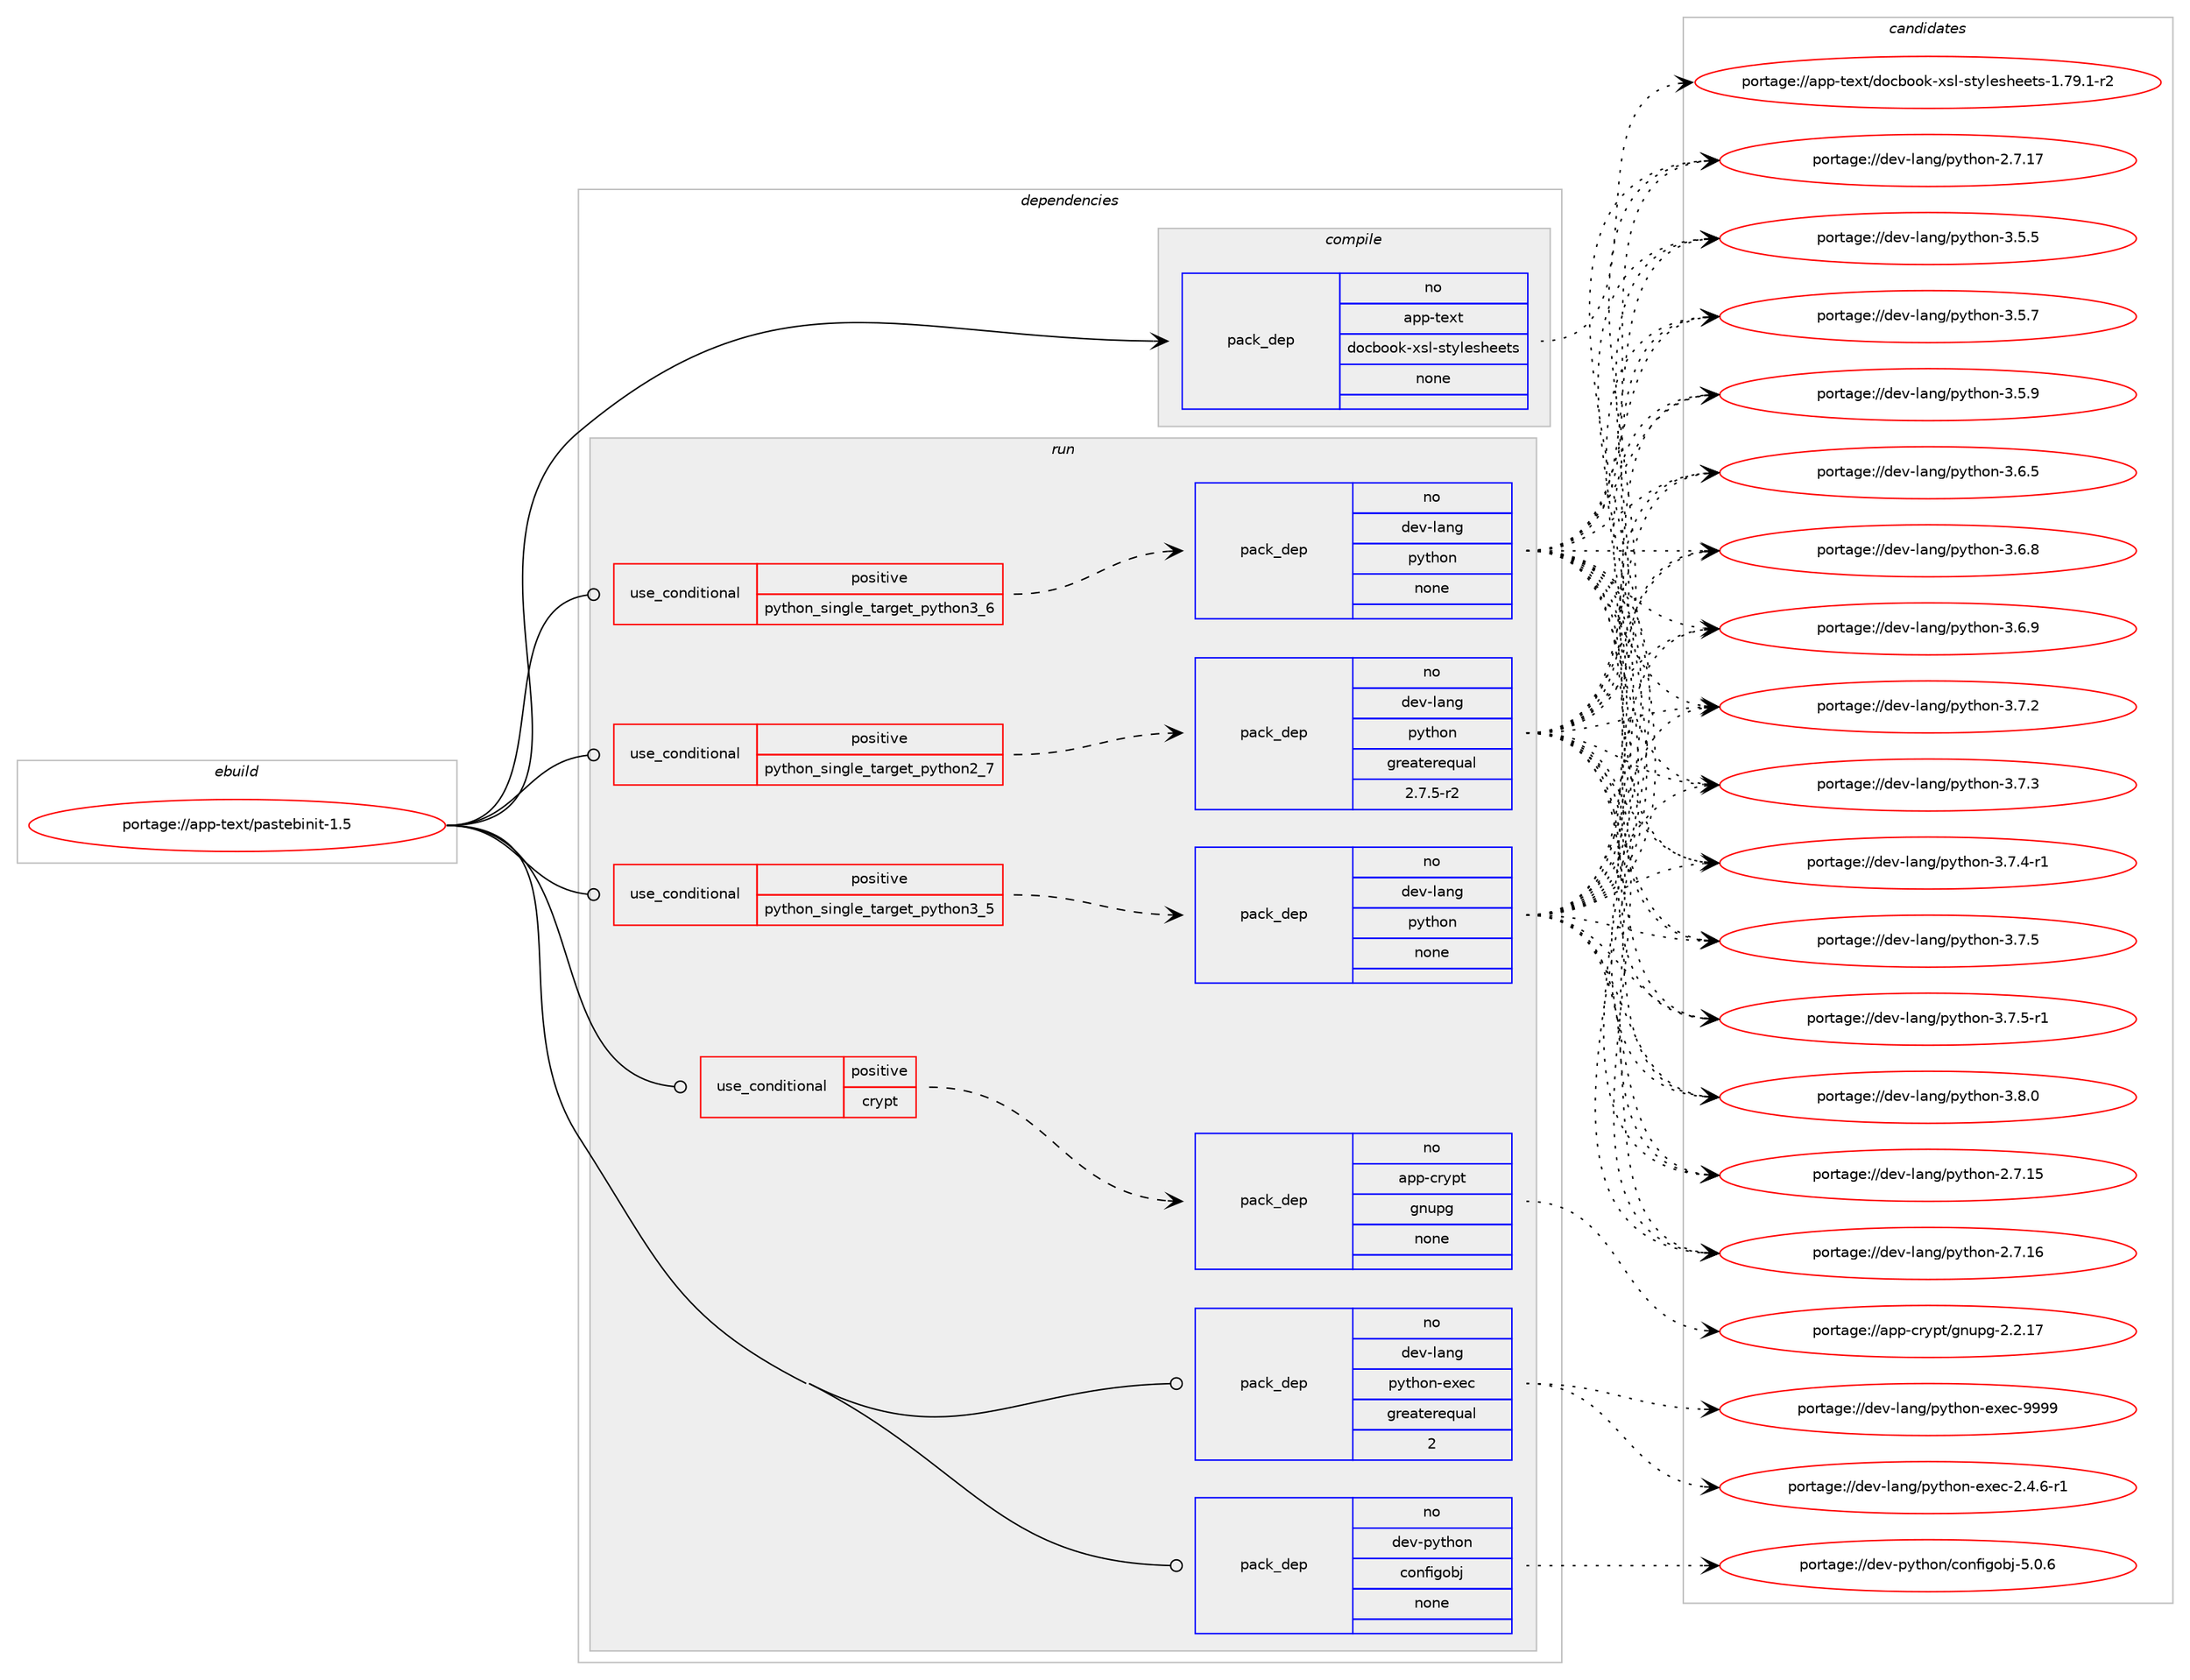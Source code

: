 digraph prolog {

# *************
# Graph options
# *************

newrank=true;
concentrate=true;
compound=true;
graph [rankdir=LR,fontname=Helvetica,fontsize=10,ranksep=1.5];#, ranksep=2.5, nodesep=0.2];
edge  [arrowhead=vee];
node  [fontname=Helvetica,fontsize=10];

# **********
# The ebuild
# **********

subgraph cluster_leftcol {
color=gray;
rank=same;
label=<<i>ebuild</i>>;
id [label="portage://app-text/pastebinit-1.5", color=red, width=4, href="../app-text/pastebinit-1.5.svg"];
}

# ****************
# The dependencies
# ****************

subgraph cluster_midcol {
color=gray;
label=<<i>dependencies</i>>;
subgraph cluster_compile {
fillcolor="#eeeeee";
style=filled;
label=<<i>compile</i>>;
subgraph pack34631 {
dependency46564 [label=<<TABLE BORDER="0" CELLBORDER="1" CELLSPACING="0" CELLPADDING="4" WIDTH="220"><TR><TD ROWSPAN="6" CELLPADDING="30">pack_dep</TD></TR><TR><TD WIDTH="110">no</TD></TR><TR><TD>app-text</TD></TR><TR><TD>docbook-xsl-stylesheets</TD></TR><TR><TD>none</TD></TR><TR><TD></TD></TR></TABLE>>, shape=none, color=blue];
}
id:e -> dependency46564:w [weight=20,style="solid",arrowhead="vee"];
}
subgraph cluster_compileandrun {
fillcolor="#eeeeee";
style=filled;
label=<<i>compile and run</i>>;
}
subgraph cluster_run {
fillcolor="#eeeeee";
style=filled;
label=<<i>run</i>>;
subgraph cond11125 {
dependency46565 [label=<<TABLE BORDER="0" CELLBORDER="1" CELLSPACING="0" CELLPADDING="4"><TR><TD ROWSPAN="3" CELLPADDING="10">use_conditional</TD></TR><TR><TD>positive</TD></TR><TR><TD>crypt</TD></TR></TABLE>>, shape=none, color=red];
subgraph pack34632 {
dependency46566 [label=<<TABLE BORDER="0" CELLBORDER="1" CELLSPACING="0" CELLPADDING="4" WIDTH="220"><TR><TD ROWSPAN="6" CELLPADDING="30">pack_dep</TD></TR><TR><TD WIDTH="110">no</TD></TR><TR><TD>app-crypt</TD></TR><TR><TD>gnupg</TD></TR><TR><TD>none</TD></TR><TR><TD></TD></TR></TABLE>>, shape=none, color=blue];
}
dependency46565:e -> dependency46566:w [weight=20,style="dashed",arrowhead="vee"];
}
id:e -> dependency46565:w [weight=20,style="solid",arrowhead="odot"];
subgraph cond11126 {
dependency46567 [label=<<TABLE BORDER="0" CELLBORDER="1" CELLSPACING="0" CELLPADDING="4"><TR><TD ROWSPAN="3" CELLPADDING="10">use_conditional</TD></TR><TR><TD>positive</TD></TR><TR><TD>python_single_target_python2_7</TD></TR></TABLE>>, shape=none, color=red];
subgraph pack34633 {
dependency46568 [label=<<TABLE BORDER="0" CELLBORDER="1" CELLSPACING="0" CELLPADDING="4" WIDTH="220"><TR><TD ROWSPAN="6" CELLPADDING="30">pack_dep</TD></TR><TR><TD WIDTH="110">no</TD></TR><TR><TD>dev-lang</TD></TR><TR><TD>python</TD></TR><TR><TD>greaterequal</TD></TR><TR><TD>2.7.5-r2</TD></TR></TABLE>>, shape=none, color=blue];
}
dependency46567:e -> dependency46568:w [weight=20,style="dashed",arrowhead="vee"];
}
id:e -> dependency46567:w [weight=20,style="solid",arrowhead="odot"];
subgraph cond11127 {
dependency46569 [label=<<TABLE BORDER="0" CELLBORDER="1" CELLSPACING="0" CELLPADDING="4"><TR><TD ROWSPAN="3" CELLPADDING="10">use_conditional</TD></TR><TR><TD>positive</TD></TR><TR><TD>python_single_target_python3_5</TD></TR></TABLE>>, shape=none, color=red];
subgraph pack34634 {
dependency46570 [label=<<TABLE BORDER="0" CELLBORDER="1" CELLSPACING="0" CELLPADDING="4" WIDTH="220"><TR><TD ROWSPAN="6" CELLPADDING="30">pack_dep</TD></TR><TR><TD WIDTH="110">no</TD></TR><TR><TD>dev-lang</TD></TR><TR><TD>python</TD></TR><TR><TD>none</TD></TR><TR><TD></TD></TR></TABLE>>, shape=none, color=blue];
}
dependency46569:e -> dependency46570:w [weight=20,style="dashed",arrowhead="vee"];
}
id:e -> dependency46569:w [weight=20,style="solid",arrowhead="odot"];
subgraph cond11128 {
dependency46571 [label=<<TABLE BORDER="0" CELLBORDER="1" CELLSPACING="0" CELLPADDING="4"><TR><TD ROWSPAN="3" CELLPADDING="10">use_conditional</TD></TR><TR><TD>positive</TD></TR><TR><TD>python_single_target_python3_6</TD></TR></TABLE>>, shape=none, color=red];
subgraph pack34635 {
dependency46572 [label=<<TABLE BORDER="0" CELLBORDER="1" CELLSPACING="0" CELLPADDING="4" WIDTH="220"><TR><TD ROWSPAN="6" CELLPADDING="30">pack_dep</TD></TR><TR><TD WIDTH="110">no</TD></TR><TR><TD>dev-lang</TD></TR><TR><TD>python</TD></TR><TR><TD>none</TD></TR><TR><TD></TD></TR></TABLE>>, shape=none, color=blue];
}
dependency46571:e -> dependency46572:w [weight=20,style="dashed",arrowhead="vee"];
}
id:e -> dependency46571:w [weight=20,style="solid",arrowhead="odot"];
subgraph pack34636 {
dependency46573 [label=<<TABLE BORDER="0" CELLBORDER="1" CELLSPACING="0" CELLPADDING="4" WIDTH="220"><TR><TD ROWSPAN="6" CELLPADDING="30">pack_dep</TD></TR><TR><TD WIDTH="110">no</TD></TR><TR><TD>dev-lang</TD></TR><TR><TD>python-exec</TD></TR><TR><TD>greaterequal</TD></TR><TR><TD>2</TD></TR></TABLE>>, shape=none, color=blue];
}
id:e -> dependency46573:w [weight=20,style="solid",arrowhead="odot"];
subgraph pack34637 {
dependency46574 [label=<<TABLE BORDER="0" CELLBORDER="1" CELLSPACING="0" CELLPADDING="4" WIDTH="220"><TR><TD ROWSPAN="6" CELLPADDING="30">pack_dep</TD></TR><TR><TD WIDTH="110">no</TD></TR><TR><TD>dev-python</TD></TR><TR><TD>configobj</TD></TR><TR><TD>none</TD></TR><TR><TD></TD></TR></TABLE>>, shape=none, color=blue];
}
id:e -> dependency46574:w [weight=20,style="solid",arrowhead="odot"];
}
}

# **************
# The candidates
# **************

subgraph cluster_choices {
rank=same;
color=gray;
label=<<i>candidates</i>>;

subgraph choice34631 {
color=black;
nodesep=1;
choiceportage97112112451161011201164710011199981111111074512011510845115116121108101115104101101116115454946555746494511450 [label="portage://app-text/docbook-xsl-stylesheets-1.79.1-r2", color=red, width=4,href="../app-text/docbook-xsl-stylesheets-1.79.1-r2.svg"];
dependency46564:e -> choiceportage97112112451161011201164710011199981111111074512011510845115116121108101115104101101116115454946555746494511450:w [style=dotted,weight="100"];
}
subgraph choice34632 {
color=black;
nodesep=1;
choiceportage9711211245991141211121164710311011711210345504650464955 [label="portage://app-crypt/gnupg-2.2.17", color=red, width=4,href="../app-crypt/gnupg-2.2.17.svg"];
dependency46566:e -> choiceportage9711211245991141211121164710311011711210345504650464955:w [style=dotted,weight="100"];
}
subgraph choice34633 {
color=black;
nodesep=1;
choiceportage10010111845108971101034711212111610411111045504655464953 [label="portage://dev-lang/python-2.7.15", color=red, width=4,href="../dev-lang/python-2.7.15.svg"];
choiceportage10010111845108971101034711212111610411111045504655464954 [label="portage://dev-lang/python-2.7.16", color=red, width=4,href="../dev-lang/python-2.7.16.svg"];
choiceportage10010111845108971101034711212111610411111045504655464955 [label="portage://dev-lang/python-2.7.17", color=red, width=4,href="../dev-lang/python-2.7.17.svg"];
choiceportage100101118451089711010347112121116104111110455146534653 [label="portage://dev-lang/python-3.5.5", color=red, width=4,href="../dev-lang/python-3.5.5.svg"];
choiceportage100101118451089711010347112121116104111110455146534655 [label="portage://dev-lang/python-3.5.7", color=red, width=4,href="../dev-lang/python-3.5.7.svg"];
choiceportage100101118451089711010347112121116104111110455146534657 [label="portage://dev-lang/python-3.5.9", color=red, width=4,href="../dev-lang/python-3.5.9.svg"];
choiceportage100101118451089711010347112121116104111110455146544653 [label="portage://dev-lang/python-3.6.5", color=red, width=4,href="../dev-lang/python-3.6.5.svg"];
choiceportage100101118451089711010347112121116104111110455146544656 [label="portage://dev-lang/python-3.6.8", color=red, width=4,href="../dev-lang/python-3.6.8.svg"];
choiceportage100101118451089711010347112121116104111110455146544657 [label="portage://dev-lang/python-3.6.9", color=red, width=4,href="../dev-lang/python-3.6.9.svg"];
choiceportage100101118451089711010347112121116104111110455146554650 [label="portage://dev-lang/python-3.7.2", color=red, width=4,href="../dev-lang/python-3.7.2.svg"];
choiceportage100101118451089711010347112121116104111110455146554651 [label="portage://dev-lang/python-3.7.3", color=red, width=4,href="../dev-lang/python-3.7.3.svg"];
choiceportage1001011184510897110103471121211161041111104551465546524511449 [label="portage://dev-lang/python-3.7.4-r1", color=red, width=4,href="../dev-lang/python-3.7.4-r1.svg"];
choiceportage100101118451089711010347112121116104111110455146554653 [label="portage://dev-lang/python-3.7.5", color=red, width=4,href="../dev-lang/python-3.7.5.svg"];
choiceportage1001011184510897110103471121211161041111104551465546534511449 [label="portage://dev-lang/python-3.7.5-r1", color=red, width=4,href="../dev-lang/python-3.7.5-r1.svg"];
choiceportage100101118451089711010347112121116104111110455146564648 [label="portage://dev-lang/python-3.8.0", color=red, width=4,href="../dev-lang/python-3.8.0.svg"];
dependency46568:e -> choiceportage10010111845108971101034711212111610411111045504655464953:w [style=dotted,weight="100"];
dependency46568:e -> choiceportage10010111845108971101034711212111610411111045504655464954:w [style=dotted,weight="100"];
dependency46568:e -> choiceportage10010111845108971101034711212111610411111045504655464955:w [style=dotted,weight="100"];
dependency46568:e -> choiceportage100101118451089711010347112121116104111110455146534653:w [style=dotted,weight="100"];
dependency46568:e -> choiceportage100101118451089711010347112121116104111110455146534655:w [style=dotted,weight="100"];
dependency46568:e -> choiceportage100101118451089711010347112121116104111110455146534657:w [style=dotted,weight="100"];
dependency46568:e -> choiceportage100101118451089711010347112121116104111110455146544653:w [style=dotted,weight="100"];
dependency46568:e -> choiceportage100101118451089711010347112121116104111110455146544656:w [style=dotted,weight="100"];
dependency46568:e -> choiceportage100101118451089711010347112121116104111110455146544657:w [style=dotted,weight="100"];
dependency46568:e -> choiceportage100101118451089711010347112121116104111110455146554650:w [style=dotted,weight="100"];
dependency46568:e -> choiceportage100101118451089711010347112121116104111110455146554651:w [style=dotted,weight="100"];
dependency46568:e -> choiceportage1001011184510897110103471121211161041111104551465546524511449:w [style=dotted,weight="100"];
dependency46568:e -> choiceportage100101118451089711010347112121116104111110455146554653:w [style=dotted,weight="100"];
dependency46568:e -> choiceportage1001011184510897110103471121211161041111104551465546534511449:w [style=dotted,weight="100"];
dependency46568:e -> choiceportage100101118451089711010347112121116104111110455146564648:w [style=dotted,weight="100"];
}
subgraph choice34634 {
color=black;
nodesep=1;
choiceportage10010111845108971101034711212111610411111045504655464953 [label="portage://dev-lang/python-2.7.15", color=red, width=4,href="../dev-lang/python-2.7.15.svg"];
choiceportage10010111845108971101034711212111610411111045504655464954 [label="portage://dev-lang/python-2.7.16", color=red, width=4,href="../dev-lang/python-2.7.16.svg"];
choiceportage10010111845108971101034711212111610411111045504655464955 [label="portage://dev-lang/python-2.7.17", color=red, width=4,href="../dev-lang/python-2.7.17.svg"];
choiceportage100101118451089711010347112121116104111110455146534653 [label="portage://dev-lang/python-3.5.5", color=red, width=4,href="../dev-lang/python-3.5.5.svg"];
choiceportage100101118451089711010347112121116104111110455146534655 [label="portage://dev-lang/python-3.5.7", color=red, width=4,href="../dev-lang/python-3.5.7.svg"];
choiceportage100101118451089711010347112121116104111110455146534657 [label="portage://dev-lang/python-3.5.9", color=red, width=4,href="../dev-lang/python-3.5.9.svg"];
choiceportage100101118451089711010347112121116104111110455146544653 [label="portage://dev-lang/python-3.6.5", color=red, width=4,href="../dev-lang/python-3.6.5.svg"];
choiceportage100101118451089711010347112121116104111110455146544656 [label="portage://dev-lang/python-3.6.8", color=red, width=4,href="../dev-lang/python-3.6.8.svg"];
choiceportage100101118451089711010347112121116104111110455146544657 [label="portage://dev-lang/python-3.6.9", color=red, width=4,href="../dev-lang/python-3.6.9.svg"];
choiceportage100101118451089711010347112121116104111110455146554650 [label="portage://dev-lang/python-3.7.2", color=red, width=4,href="../dev-lang/python-3.7.2.svg"];
choiceportage100101118451089711010347112121116104111110455146554651 [label="portage://dev-lang/python-3.7.3", color=red, width=4,href="../dev-lang/python-3.7.3.svg"];
choiceportage1001011184510897110103471121211161041111104551465546524511449 [label="portage://dev-lang/python-3.7.4-r1", color=red, width=4,href="../dev-lang/python-3.7.4-r1.svg"];
choiceportage100101118451089711010347112121116104111110455146554653 [label="portage://dev-lang/python-3.7.5", color=red, width=4,href="../dev-lang/python-3.7.5.svg"];
choiceportage1001011184510897110103471121211161041111104551465546534511449 [label="portage://dev-lang/python-3.7.5-r1", color=red, width=4,href="../dev-lang/python-3.7.5-r1.svg"];
choiceportage100101118451089711010347112121116104111110455146564648 [label="portage://dev-lang/python-3.8.0", color=red, width=4,href="../dev-lang/python-3.8.0.svg"];
dependency46570:e -> choiceportage10010111845108971101034711212111610411111045504655464953:w [style=dotted,weight="100"];
dependency46570:e -> choiceportage10010111845108971101034711212111610411111045504655464954:w [style=dotted,weight="100"];
dependency46570:e -> choiceportage10010111845108971101034711212111610411111045504655464955:w [style=dotted,weight="100"];
dependency46570:e -> choiceportage100101118451089711010347112121116104111110455146534653:w [style=dotted,weight="100"];
dependency46570:e -> choiceportage100101118451089711010347112121116104111110455146534655:w [style=dotted,weight="100"];
dependency46570:e -> choiceportage100101118451089711010347112121116104111110455146534657:w [style=dotted,weight="100"];
dependency46570:e -> choiceportage100101118451089711010347112121116104111110455146544653:w [style=dotted,weight="100"];
dependency46570:e -> choiceportage100101118451089711010347112121116104111110455146544656:w [style=dotted,weight="100"];
dependency46570:e -> choiceportage100101118451089711010347112121116104111110455146544657:w [style=dotted,weight="100"];
dependency46570:e -> choiceportage100101118451089711010347112121116104111110455146554650:w [style=dotted,weight="100"];
dependency46570:e -> choiceportage100101118451089711010347112121116104111110455146554651:w [style=dotted,weight="100"];
dependency46570:e -> choiceportage1001011184510897110103471121211161041111104551465546524511449:w [style=dotted,weight="100"];
dependency46570:e -> choiceportage100101118451089711010347112121116104111110455146554653:w [style=dotted,weight="100"];
dependency46570:e -> choiceportage1001011184510897110103471121211161041111104551465546534511449:w [style=dotted,weight="100"];
dependency46570:e -> choiceportage100101118451089711010347112121116104111110455146564648:w [style=dotted,weight="100"];
}
subgraph choice34635 {
color=black;
nodesep=1;
choiceportage10010111845108971101034711212111610411111045504655464953 [label="portage://dev-lang/python-2.7.15", color=red, width=4,href="../dev-lang/python-2.7.15.svg"];
choiceportage10010111845108971101034711212111610411111045504655464954 [label="portage://dev-lang/python-2.7.16", color=red, width=4,href="../dev-lang/python-2.7.16.svg"];
choiceportage10010111845108971101034711212111610411111045504655464955 [label="portage://dev-lang/python-2.7.17", color=red, width=4,href="../dev-lang/python-2.7.17.svg"];
choiceportage100101118451089711010347112121116104111110455146534653 [label="portage://dev-lang/python-3.5.5", color=red, width=4,href="../dev-lang/python-3.5.5.svg"];
choiceportage100101118451089711010347112121116104111110455146534655 [label="portage://dev-lang/python-3.5.7", color=red, width=4,href="../dev-lang/python-3.5.7.svg"];
choiceportage100101118451089711010347112121116104111110455146534657 [label="portage://dev-lang/python-3.5.9", color=red, width=4,href="../dev-lang/python-3.5.9.svg"];
choiceportage100101118451089711010347112121116104111110455146544653 [label="portage://dev-lang/python-3.6.5", color=red, width=4,href="../dev-lang/python-3.6.5.svg"];
choiceportage100101118451089711010347112121116104111110455146544656 [label="portage://dev-lang/python-3.6.8", color=red, width=4,href="../dev-lang/python-3.6.8.svg"];
choiceportage100101118451089711010347112121116104111110455146544657 [label="portage://dev-lang/python-3.6.9", color=red, width=4,href="../dev-lang/python-3.6.9.svg"];
choiceportage100101118451089711010347112121116104111110455146554650 [label="portage://dev-lang/python-3.7.2", color=red, width=4,href="../dev-lang/python-3.7.2.svg"];
choiceportage100101118451089711010347112121116104111110455146554651 [label="portage://dev-lang/python-3.7.3", color=red, width=4,href="../dev-lang/python-3.7.3.svg"];
choiceportage1001011184510897110103471121211161041111104551465546524511449 [label="portage://dev-lang/python-3.7.4-r1", color=red, width=4,href="../dev-lang/python-3.7.4-r1.svg"];
choiceportage100101118451089711010347112121116104111110455146554653 [label="portage://dev-lang/python-3.7.5", color=red, width=4,href="../dev-lang/python-3.7.5.svg"];
choiceportage1001011184510897110103471121211161041111104551465546534511449 [label="portage://dev-lang/python-3.7.5-r1", color=red, width=4,href="../dev-lang/python-3.7.5-r1.svg"];
choiceportage100101118451089711010347112121116104111110455146564648 [label="portage://dev-lang/python-3.8.0", color=red, width=4,href="../dev-lang/python-3.8.0.svg"];
dependency46572:e -> choiceportage10010111845108971101034711212111610411111045504655464953:w [style=dotted,weight="100"];
dependency46572:e -> choiceportage10010111845108971101034711212111610411111045504655464954:w [style=dotted,weight="100"];
dependency46572:e -> choiceportage10010111845108971101034711212111610411111045504655464955:w [style=dotted,weight="100"];
dependency46572:e -> choiceportage100101118451089711010347112121116104111110455146534653:w [style=dotted,weight="100"];
dependency46572:e -> choiceportage100101118451089711010347112121116104111110455146534655:w [style=dotted,weight="100"];
dependency46572:e -> choiceportage100101118451089711010347112121116104111110455146534657:w [style=dotted,weight="100"];
dependency46572:e -> choiceportage100101118451089711010347112121116104111110455146544653:w [style=dotted,weight="100"];
dependency46572:e -> choiceportage100101118451089711010347112121116104111110455146544656:w [style=dotted,weight="100"];
dependency46572:e -> choiceportage100101118451089711010347112121116104111110455146544657:w [style=dotted,weight="100"];
dependency46572:e -> choiceportage100101118451089711010347112121116104111110455146554650:w [style=dotted,weight="100"];
dependency46572:e -> choiceportage100101118451089711010347112121116104111110455146554651:w [style=dotted,weight="100"];
dependency46572:e -> choiceportage1001011184510897110103471121211161041111104551465546524511449:w [style=dotted,weight="100"];
dependency46572:e -> choiceportage100101118451089711010347112121116104111110455146554653:w [style=dotted,weight="100"];
dependency46572:e -> choiceportage1001011184510897110103471121211161041111104551465546534511449:w [style=dotted,weight="100"];
dependency46572:e -> choiceportage100101118451089711010347112121116104111110455146564648:w [style=dotted,weight="100"];
}
subgraph choice34636 {
color=black;
nodesep=1;
choiceportage10010111845108971101034711212111610411111045101120101994550465246544511449 [label="portage://dev-lang/python-exec-2.4.6-r1", color=red, width=4,href="../dev-lang/python-exec-2.4.6-r1.svg"];
choiceportage10010111845108971101034711212111610411111045101120101994557575757 [label="portage://dev-lang/python-exec-9999", color=red, width=4,href="../dev-lang/python-exec-9999.svg"];
dependency46573:e -> choiceportage10010111845108971101034711212111610411111045101120101994550465246544511449:w [style=dotted,weight="100"];
dependency46573:e -> choiceportage10010111845108971101034711212111610411111045101120101994557575757:w [style=dotted,weight="100"];
}
subgraph choice34637 {
color=black;
nodesep=1;
choiceportage10010111845112121116104111110479911111010210510311198106455346484654 [label="portage://dev-python/configobj-5.0.6", color=red, width=4,href="../dev-python/configobj-5.0.6.svg"];
dependency46574:e -> choiceportage10010111845112121116104111110479911111010210510311198106455346484654:w [style=dotted,weight="100"];
}
}

}
